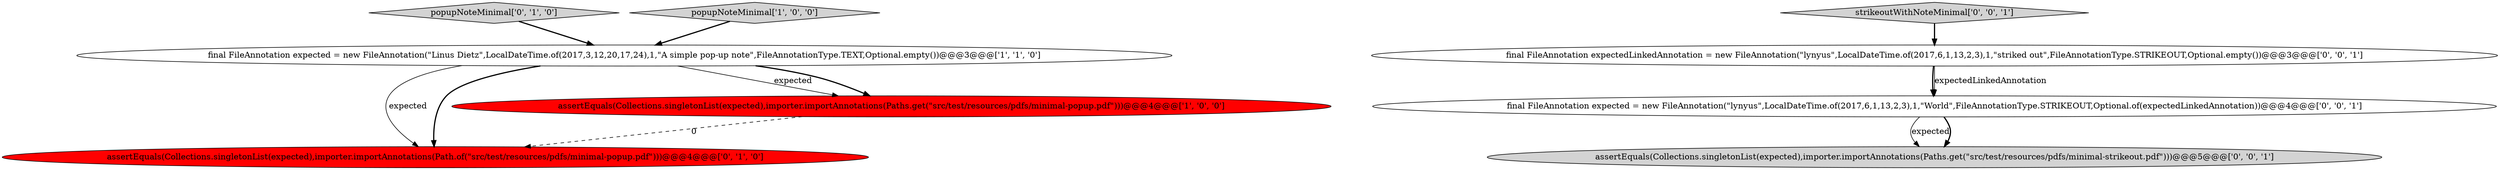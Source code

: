 digraph {
3 [style = filled, label = "assertEquals(Collections.singletonList(expected),importer.importAnnotations(Path.of(\"src/test/resources/pdfs/minimal-popup.pdf\")))@@@4@@@['0', '1', '0']", fillcolor = red, shape = ellipse image = "AAA1AAABBB2BBB"];
4 [style = filled, label = "popupNoteMinimal['0', '1', '0']", fillcolor = lightgray, shape = diamond image = "AAA0AAABBB2BBB"];
6 [style = filled, label = "final FileAnnotation expected = new FileAnnotation(\"lynyus\",LocalDateTime.of(2017,6,1,13,2,3),1,\"World\",FileAnnotationType.STRIKEOUT,Optional.of(expectedLinkedAnnotation))@@@4@@@['0', '0', '1']", fillcolor = white, shape = ellipse image = "AAA0AAABBB3BBB"];
1 [style = filled, label = "assertEquals(Collections.singletonList(expected),importer.importAnnotations(Paths.get(\"src/test/resources/pdfs/minimal-popup.pdf\")))@@@4@@@['1', '0', '0']", fillcolor = red, shape = ellipse image = "AAA1AAABBB1BBB"];
0 [style = filled, label = "popupNoteMinimal['1', '0', '0']", fillcolor = lightgray, shape = diamond image = "AAA0AAABBB1BBB"];
5 [style = filled, label = "assertEquals(Collections.singletonList(expected),importer.importAnnotations(Paths.get(\"src/test/resources/pdfs/minimal-strikeout.pdf\")))@@@5@@@['0', '0', '1']", fillcolor = lightgray, shape = ellipse image = "AAA0AAABBB3BBB"];
7 [style = filled, label = "final FileAnnotation expectedLinkedAnnotation = new FileAnnotation(\"lynyus\",LocalDateTime.of(2017,6,1,13,2,3),1,\"striked out\",FileAnnotationType.STRIKEOUT,Optional.empty())@@@3@@@['0', '0', '1']", fillcolor = white, shape = ellipse image = "AAA0AAABBB3BBB"];
2 [style = filled, label = "final FileAnnotation expected = new FileAnnotation(\"Linus Dietz\",LocalDateTime.of(2017,3,12,20,17,24),1,\"A simple pop-up note\",FileAnnotationType.TEXT,Optional.empty())@@@3@@@['1', '1', '0']", fillcolor = white, shape = ellipse image = "AAA0AAABBB1BBB"];
8 [style = filled, label = "strikeoutWithNoteMinimal['0', '0', '1']", fillcolor = lightgray, shape = diamond image = "AAA0AAABBB3BBB"];
8->7 [style = bold, label=""];
6->5 [style = solid, label="expected"];
6->5 [style = bold, label=""];
2->3 [style = solid, label="expected"];
7->6 [style = bold, label=""];
4->2 [style = bold, label=""];
1->3 [style = dashed, label="0"];
2->1 [style = solid, label="expected"];
2->1 [style = bold, label=""];
7->6 [style = solid, label="expectedLinkedAnnotation"];
2->3 [style = bold, label=""];
0->2 [style = bold, label=""];
}
